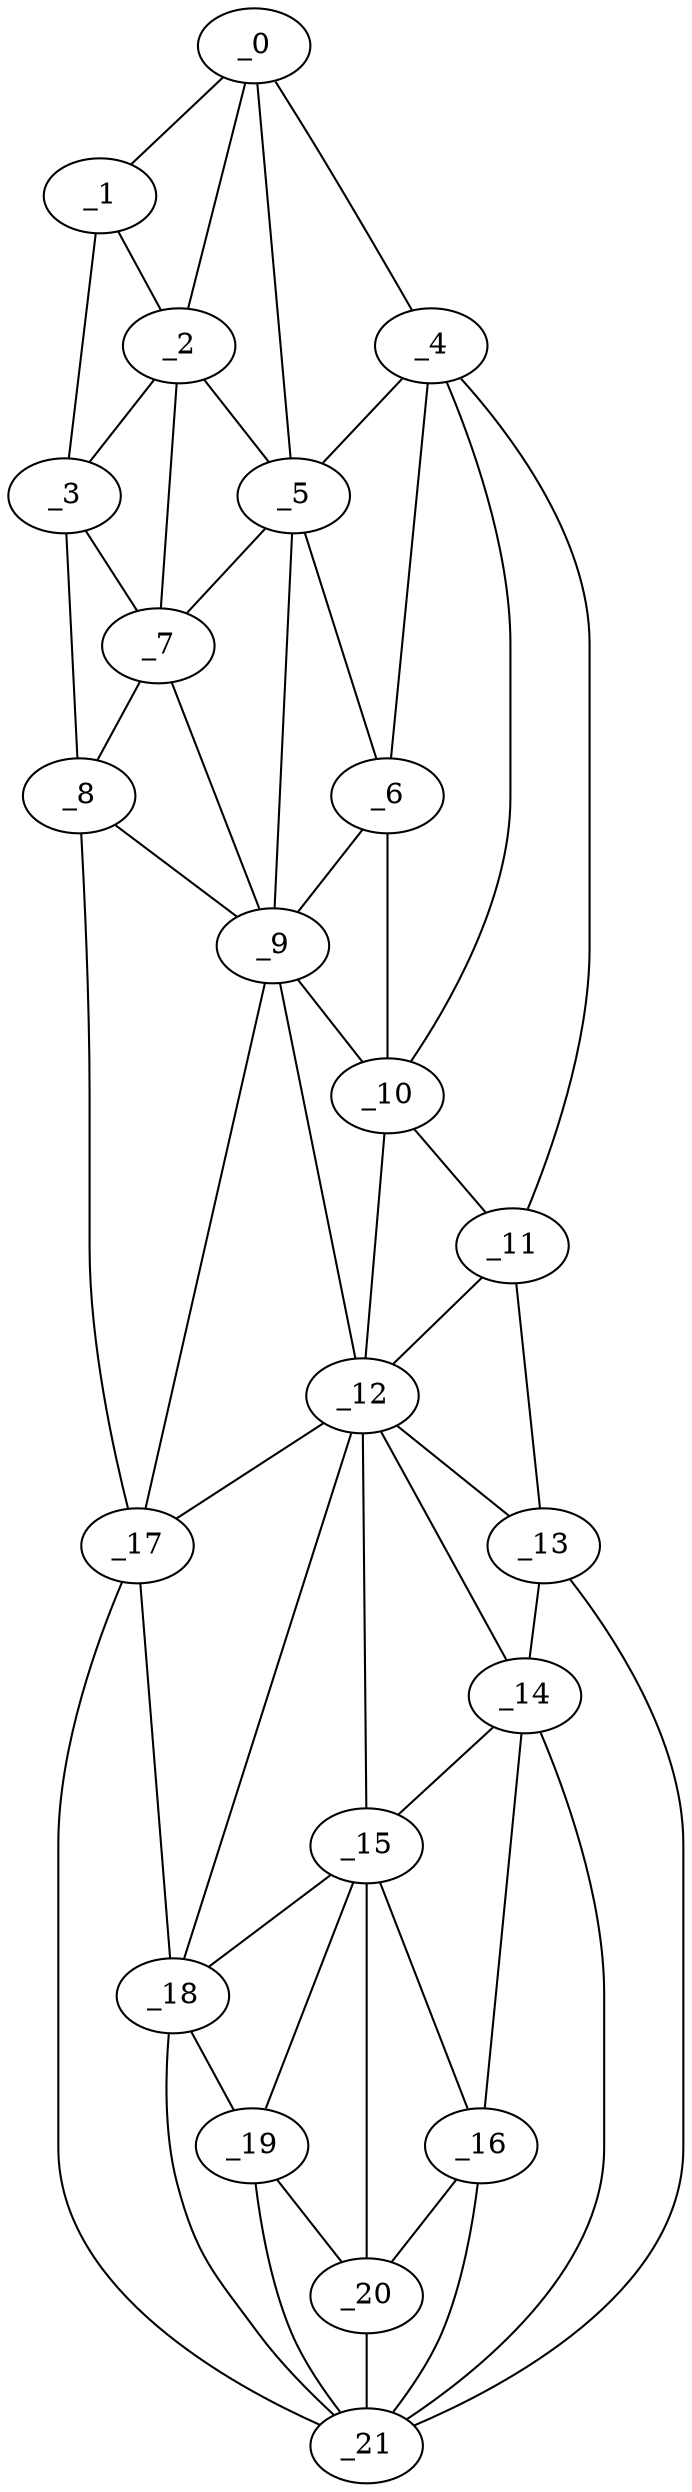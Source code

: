 graph "obj19__40.gxl" {
	_0	 [x=10,
		y=53];
	_1	 [x=11,
		y=42];
	_0 -- _1	 [valence=1];
	_2	 [x=17,
		y=48];
	_0 -- _2	 [valence=2];
	_4	 [x=21,
		y=77];
	_0 -- _4	 [valence=1];
	_5	 [x=26,
		y=65];
	_0 -- _5	 [valence=1];
	_1 -- _2	 [valence=2];
	_3	 [x=19,
		y=39];
	_1 -- _3	 [valence=1];
	_2 -- _3	 [valence=2];
	_2 -- _5	 [valence=1];
	_7	 [x=36,
		y=45];
	_2 -- _7	 [valence=2];
	_3 -- _7	 [valence=2];
	_8	 [x=38,
		y=39];
	_3 -- _8	 [valence=1];
	_4 -- _5	 [valence=2];
	_6	 [x=32,
		y=77];
	_4 -- _6	 [valence=2];
	_10	 [x=59,
		y=88];
	_4 -- _10	 [valence=2];
	_11	 [x=71,
		y=92];
	_4 -- _11	 [valence=1];
	_5 -- _6	 [valence=2];
	_5 -- _7	 [valence=2];
	_9	 [x=48,
		y=43];
	_5 -- _9	 [valence=2];
	_6 -- _9	 [valence=1];
	_6 -- _10	 [valence=1];
	_7 -- _8	 [valence=2];
	_7 -- _9	 [valence=1];
	_8 -- _9	 [valence=1];
	_17	 [x=113,
		y=46];
	_8 -- _17	 [valence=1];
	_9 -- _10	 [valence=2];
	_12	 [x=77,
		y=61];
	_9 -- _12	 [valence=1];
	_9 -- _17	 [valence=1];
	_10 -- _11	 [valence=2];
	_10 -- _12	 [valence=2];
	_11 -- _12	 [valence=1];
	_13	 [x=84,
		y=94];
	_11 -- _13	 [valence=1];
	_12 -- _13	 [valence=2];
	_14	 [x=98,
		y=88];
	_12 -- _14	 [valence=2];
	_15	 [x=104,
		y=71];
	_12 -- _15	 [valence=2];
	_12 -- _17	 [valence=2];
	_18	 [x=114,
		y=57];
	_12 -- _18	 [valence=2];
	_13 -- _14	 [valence=1];
	_21	 [x=123,
		y=78];
	_13 -- _21	 [valence=1];
	_14 -- _15	 [valence=1];
	_16	 [x=105,
		y=81];
	_14 -- _16	 [valence=1];
	_14 -- _21	 [valence=2];
	_15 -- _16	 [valence=2];
	_15 -- _18	 [valence=1];
	_19	 [x=115,
		y=67];
	_15 -- _19	 [valence=2];
	_20	 [x=115,
		y=77];
	_15 -- _20	 [valence=2];
	_16 -- _20	 [valence=1];
	_16 -- _21	 [valence=2];
	_17 -- _18	 [valence=1];
	_17 -- _21	 [valence=1];
	_18 -- _19	 [valence=2];
	_18 -- _21	 [valence=1];
	_19 -- _20	 [valence=2];
	_19 -- _21	 [valence=2];
	_20 -- _21	 [valence=1];
}
